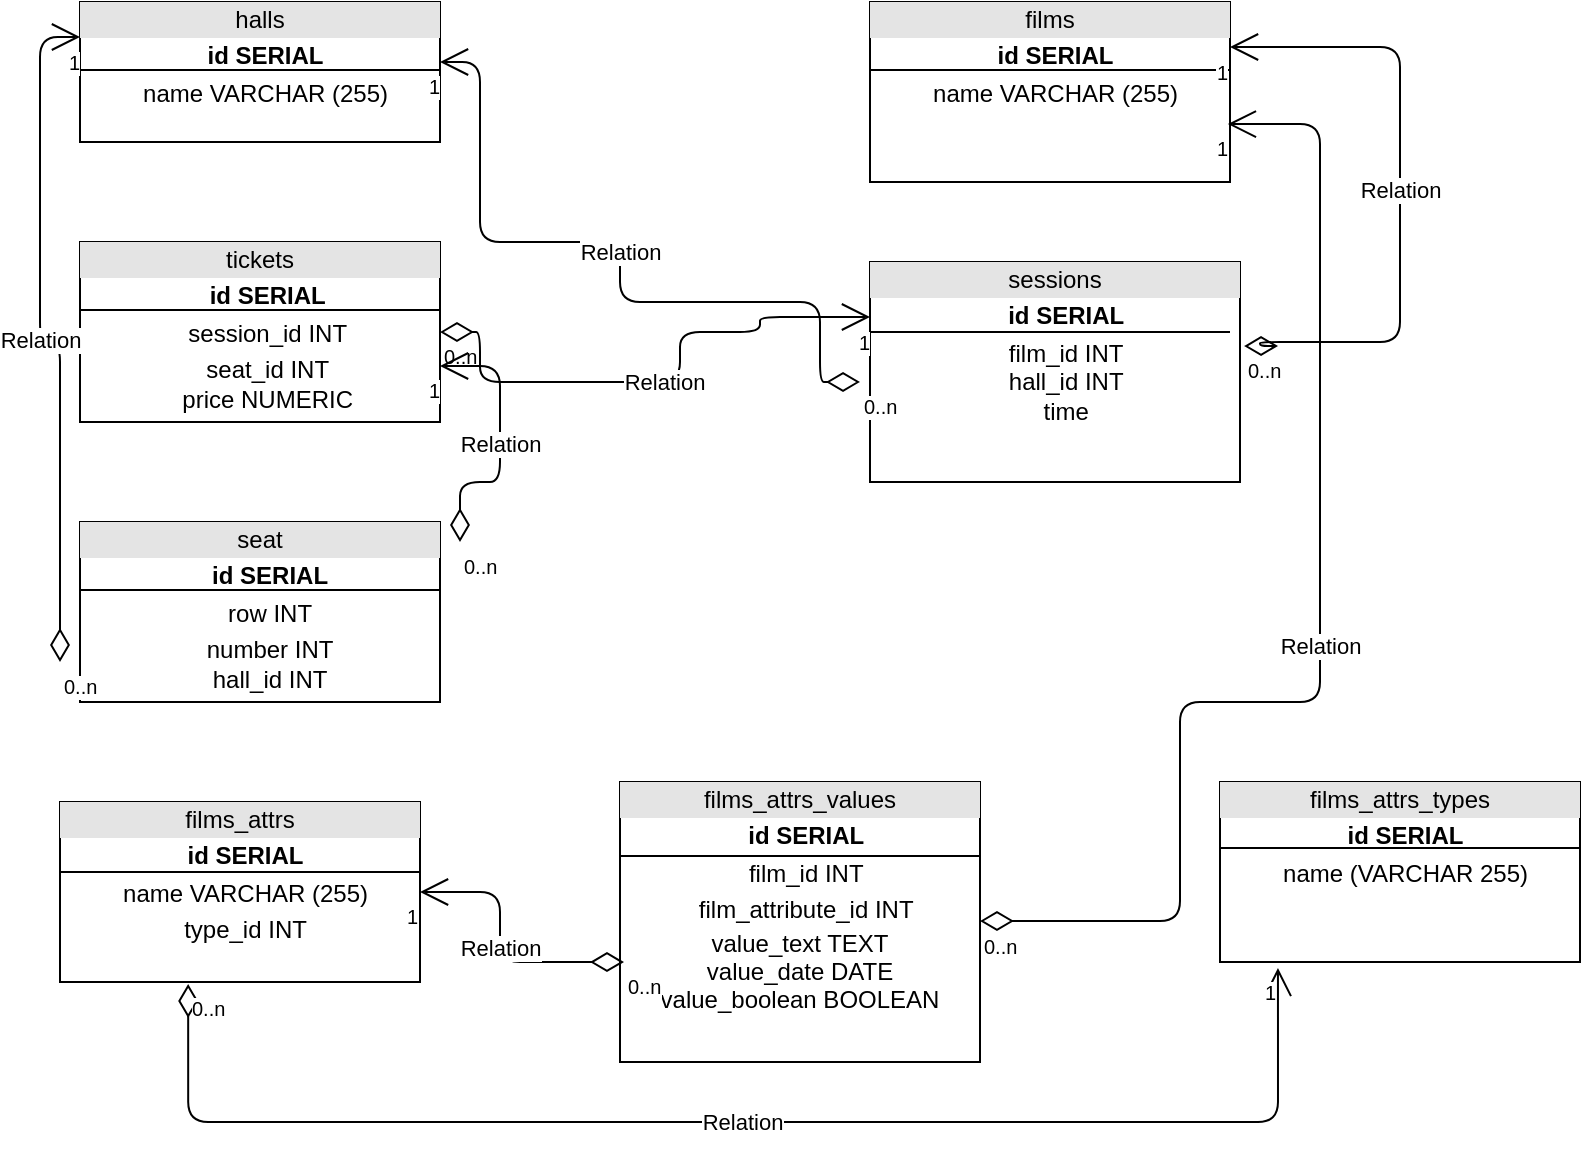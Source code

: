 <mxfile version="12.1.0" type="device" pages="1"><diagram name="Page-1" id="c4acf3e9-155e-7222-9cf6-157b1a14988f"><mxGraphModel dx="2512" dy="713" grid="1" gridSize="10" guides="1" tooltips="1" connect="1" arrows="1" fold="1" page="1" pageScale="1" pageWidth="850" pageHeight="1100" background="#ffffff" math="0" shadow="0"><root><mxCell id="0"/><mxCell id="1" parent="0"/><mxCell id="eIRLq-ZLnSiror9QXDLl-1" value="&lt;div style=&quot;box-sizing: border-box ; width: 100% ; background: #e4e4e4 ; padding: 2px&quot;&gt;halls&lt;/div&gt;&lt;table style=&quot;width: 100% ; font-size: 1em&quot; cellpadding=&quot;2&quot; cellspacing=&quot;0&quot;&gt;&lt;tbody&gt;&lt;tr&gt;&lt;td&gt;&lt;br&gt;&lt;/td&gt;&lt;td&gt;&lt;b&gt;id SERIAL&lt;/b&gt;&lt;/td&gt;&lt;/tr&gt;&lt;tr&gt;&lt;td&gt;&lt;br&gt;&lt;/td&gt;&lt;td&gt;name VARCHAR (255)&lt;/td&gt;&lt;/tr&gt;&lt;tr&gt;&lt;td&gt;&lt;/td&gt;&lt;td&gt;&lt;br&gt;&lt;/td&gt;&lt;/tr&gt;&lt;/tbody&gt;&lt;/table&gt;" style="verticalAlign=top;align=center;overflow=fill;html=1;" parent="1" vertex="1"><mxGeometry x="30" y="20" width="180" height="70" as="geometry"/></mxCell><mxCell id="eIRLq-ZLnSiror9QXDLl-2" value="&lt;div style=&quot;box-sizing: border-box ; width: 100% ; background: #e4e4e4 ; padding: 2px&quot;&gt;films&lt;/div&gt;&lt;table style=&quot;width: 100% ; font-size: 1em&quot; cellpadding=&quot;2&quot; cellspacing=&quot;0&quot;&gt;&lt;tbody&gt;&lt;tr&gt;&lt;td&gt;&lt;br&gt;&lt;/td&gt;&lt;td&gt;&lt;b&gt;id&amp;nbsp;&lt;/b&gt;&lt;b&gt;SERIAL&lt;/b&gt;&lt;/td&gt;&lt;/tr&gt;&lt;tr&gt;&lt;td&gt;&lt;br&gt;&lt;/td&gt;&lt;td&gt;name VARCHAR (255)&lt;/td&gt;&lt;/tr&gt;&lt;tr&gt;&lt;td&gt;&lt;br&gt;&lt;/td&gt;&lt;td&gt;&lt;/td&gt;&lt;/tr&gt;&lt;/tbody&gt;&lt;/table&gt;" style="verticalAlign=top;align=center;overflow=fill;html=1;" parent="1" vertex="1"><mxGeometry x="425" y="20" width="180" height="90" as="geometry"/></mxCell><mxCell id="eIRLq-ZLnSiror9QXDLl-3" value="&lt;div style=&quot;box-sizing: border-box ; width: 100% ; background: #e4e4e4 ; padding: 2px&quot;&gt;tickets&lt;/div&gt;&lt;table style=&quot;width: 100% ; font-size: 1em&quot; cellpadding=&quot;2&quot; cellspacing=&quot;0&quot;&gt;&lt;tbody&gt;&lt;tr&gt;&lt;td&gt;&lt;br&gt;&lt;/td&gt;&lt;td&gt;&lt;b&gt;id&amp;nbsp;&lt;/b&gt;&lt;b&gt;SERIAL&lt;/b&gt;&lt;/td&gt;&lt;/tr&gt;&lt;tr&gt;&lt;td&gt;&lt;br&gt;&lt;/td&gt;&lt;td&gt;session_id INT&lt;/td&gt;&lt;/tr&gt;&lt;tr&gt;&lt;td&gt;&lt;/td&gt;&lt;td&gt;seat_id INT&lt;br&gt;price NUMERIC&lt;/td&gt;&lt;/tr&gt;&lt;/tbody&gt;&lt;/table&gt;" style="verticalAlign=top;align=center;overflow=fill;html=1;" parent="1" vertex="1"><mxGeometry x="30" y="140" width="180" height="90" as="geometry"/></mxCell><mxCell id="eIRLq-ZLnSiror9QXDLl-4" value="&lt;div style=&quot;box-sizing: border-box ; width: 100% ; background: #e4e4e4 ; padding: 2px&quot;&gt;sessions&lt;/div&gt;&lt;table style=&quot;width: 100% ; font-size: 1em&quot; cellpadding=&quot;2&quot; cellspacing=&quot;0&quot;&gt;&lt;tbody&gt;&lt;tr&gt;&lt;td&gt;&lt;/td&gt;&lt;td&gt;&lt;b&gt;id&amp;nbsp;&lt;/b&gt;&lt;b&gt;SERIAL&lt;/b&gt;&lt;/td&gt;&lt;/tr&gt;&lt;tr&gt;&lt;td&gt;&lt;br&gt;&lt;/td&gt;&lt;td&gt;film_id INT&lt;br&gt;hall_id INT&lt;br&gt;time&lt;br&gt;&lt;br&gt;&lt;/td&gt;&lt;/tr&gt;&lt;/tbody&gt;&lt;/table&gt;" style="verticalAlign=top;align=center;overflow=fill;html=1;" parent="1" vertex="1"><mxGeometry x="425" y="150" width="185" height="110" as="geometry"/></mxCell><mxCell id="eIRLq-ZLnSiror9QXDLl-6" value="" style="line;strokeWidth=1;fillColor=none;align=left;verticalAlign=middle;spacingTop=-1;spacingLeft=3;spacingRight=3;rotatable=0;labelPosition=right;points=[];portConstraint=eastwest;" parent="1" vertex="1"><mxGeometry x="30" y="50" width="180" height="8" as="geometry"/></mxCell><mxCell id="eIRLq-ZLnSiror9QXDLl-7" value="" style="line;strokeWidth=1;fillColor=none;align=left;verticalAlign=middle;spacingTop=-1;spacingLeft=3;spacingRight=3;rotatable=0;labelPosition=right;points=[];portConstraint=eastwest;" parent="1" vertex="1"><mxGeometry x="425" y="50" width="180" height="8" as="geometry"/></mxCell><mxCell id="eIRLq-ZLnSiror9QXDLl-8" value="" style="line;strokeWidth=1;fillColor=none;align=left;verticalAlign=middle;spacingTop=-1;spacingLeft=3;spacingRight=3;rotatable=0;labelPosition=right;points=[];portConstraint=eastwest;" parent="1" vertex="1"><mxGeometry x="30" y="170" width="180" height="8" as="geometry"/></mxCell><mxCell id="eIRLq-ZLnSiror9QXDLl-9" value="" style="line;strokeWidth=1;fillColor=none;align=left;verticalAlign=middle;spacingTop=-1;spacingLeft=3;spacingRight=3;rotatable=0;labelPosition=right;points=[];portConstraint=eastwest;" parent="1" vertex="1"><mxGeometry x="425" y="181" width="180" height="8" as="geometry"/></mxCell><mxCell id="eIRLq-ZLnSiror9QXDLl-10" value="Relation" style="endArrow=open;html=1;endSize=12;startArrow=diamondThin;startSize=14;startFill=0;edgeStyle=orthogonalEdgeStyle;" parent="1" edge="1"><mxGeometry relative="1" as="geometry"><mxPoint x="420" y="210" as="sourcePoint"/><mxPoint x="210" y="50" as="targetPoint"/><Array as="points"><mxPoint x="400" y="210"/><mxPoint x="400" y="170"/><mxPoint x="300" y="170"/><mxPoint x="300" y="140"/><mxPoint x="230" y="140"/><mxPoint x="230" y="50"/></Array></mxGeometry></mxCell><mxCell id="eIRLq-ZLnSiror9QXDLl-11" value="0..n" style="resizable=0;html=1;align=left;verticalAlign=top;labelBackgroundColor=#ffffff;fontSize=10;" parent="eIRLq-ZLnSiror9QXDLl-10" connectable="0" vertex="1"><mxGeometry x="-1" relative="1" as="geometry"/></mxCell><mxCell id="eIRLq-ZLnSiror9QXDLl-12" value="1" style="resizable=0;html=1;align=right;verticalAlign=top;labelBackgroundColor=#ffffff;fontSize=10;" parent="eIRLq-ZLnSiror9QXDLl-10" connectable="0" vertex="1"><mxGeometry x="1" relative="1" as="geometry"/></mxCell><mxCell id="eIRLq-ZLnSiror9QXDLl-13" value="Relation" style="endArrow=open;html=1;endSize=12;startArrow=diamondThin;startSize=14;startFill=0;edgeStyle=orthogonalEdgeStyle;entryX=1;entryY=0.25;entryDx=0;entryDy=0;exitX=1.011;exitY=0.382;exitDx=0;exitDy=0;exitPerimeter=0;" parent="1" source="eIRLq-ZLnSiror9QXDLl-4" target="eIRLq-ZLnSiror9QXDLl-2" edge="1"><mxGeometry relative="1" as="geometry"><mxPoint x="620" y="190" as="sourcePoint"/><mxPoint x="620" y="50" as="targetPoint"/><Array as="points"><mxPoint x="620" y="192"/><mxPoint x="620" y="190"/><mxPoint x="690" y="190"/><mxPoint x="690" y="43"/></Array></mxGeometry></mxCell><mxCell id="eIRLq-ZLnSiror9QXDLl-14" value="0..n" style="resizable=0;html=1;align=left;verticalAlign=top;labelBackgroundColor=#ffffff;fontSize=10;" parent="eIRLq-ZLnSiror9QXDLl-13" connectable="0" vertex="1"><mxGeometry x="-1" relative="1" as="geometry"/></mxCell><mxCell id="eIRLq-ZLnSiror9QXDLl-15" value="1" style="resizable=0;html=1;align=right;verticalAlign=top;labelBackgroundColor=#ffffff;fontSize=10;" parent="eIRLq-ZLnSiror9QXDLl-13" connectable="0" vertex="1"><mxGeometry x="1" relative="1" as="geometry"/></mxCell><mxCell id="eIRLq-ZLnSiror9QXDLl-20" value="Relation" style="endArrow=open;html=1;endSize=12;startArrow=diamondThin;startSize=14;startFill=0;edgeStyle=orthogonalEdgeStyle;exitX=1;exitY=0.5;exitDx=0;exitDy=0;entryX=0;entryY=0.25;entryDx=0;entryDy=0;" parent="1" source="eIRLq-ZLnSiror9QXDLl-3" target="eIRLq-ZLnSiror9QXDLl-4" edge="1"><mxGeometry relative="1" as="geometry"><mxPoint x="30" y="370" as="sourcePoint"/><mxPoint x="420" y="173" as="targetPoint"/><Array as="points"><mxPoint x="230" y="185"/><mxPoint x="230" y="210"/><mxPoint x="330" y="210"/><mxPoint x="330" y="185"/><mxPoint x="370" y="185"/><mxPoint x="370" y="178"/></Array></mxGeometry></mxCell><mxCell id="eIRLq-ZLnSiror9QXDLl-21" value="0..n" style="resizable=0;html=1;align=left;verticalAlign=top;labelBackgroundColor=#ffffff;fontSize=10;" parent="eIRLq-ZLnSiror9QXDLl-20" connectable="0" vertex="1"><mxGeometry x="-1" relative="1" as="geometry"/></mxCell><mxCell id="eIRLq-ZLnSiror9QXDLl-22" value="1" style="resizable=0;html=1;align=right;verticalAlign=top;labelBackgroundColor=#ffffff;fontSize=10;" parent="eIRLq-ZLnSiror9QXDLl-20" connectable="0" vertex="1"><mxGeometry x="1" relative="1" as="geometry"/></mxCell><mxCell id="eIRLq-ZLnSiror9QXDLl-25" style="edgeStyle=orthogonalEdgeStyle;rounded=0;orthogonalLoop=1;jettySize=auto;html=1;exitX=0.5;exitY=1;exitDx=0;exitDy=0;" parent="1" source="eIRLq-ZLnSiror9QXDLl-2" target="eIRLq-ZLnSiror9QXDLl-2" edge="1"><mxGeometry relative="1" as="geometry"/></mxCell><mxCell id="8GEIVbES3-lv9eDAkkYc-1" value="&lt;div style=&quot;box-sizing: border-box ; width: 100% ; background: #e4e4e4 ; padding: 2px&quot;&gt;seat&lt;/div&gt;&lt;table style=&quot;width: 100% ; font-size: 1em&quot; cellpadding=&quot;2&quot; cellspacing=&quot;0&quot;&gt;&lt;tbody&gt;&lt;tr&gt;&lt;td&gt;&lt;br&gt;&lt;/td&gt;&lt;td&gt;&lt;b&gt;id&amp;nbsp;&lt;/b&gt;&lt;b&gt;SERIAL&lt;/b&gt;&lt;/td&gt;&lt;/tr&gt;&lt;tr&gt;&lt;td&gt;&lt;br&gt;&lt;/td&gt;&lt;td&gt;row INT&lt;/td&gt;&lt;/tr&gt;&lt;tr&gt;&lt;td&gt;&lt;/td&gt;&lt;td&gt;number INT&lt;br&gt;hall_id INT&lt;/td&gt;&lt;/tr&gt;&lt;/tbody&gt;&lt;/table&gt;" style="verticalAlign=top;align=center;overflow=fill;html=1;" parent="1" vertex="1"><mxGeometry x="30" y="280" width="180" height="90" as="geometry"/></mxCell><mxCell id="8GEIVbES3-lv9eDAkkYc-2" value="" style="line;strokeWidth=1;fillColor=none;align=left;verticalAlign=middle;spacingTop=-1;spacingLeft=3;spacingRight=3;rotatable=0;labelPosition=right;points=[];portConstraint=eastwest;" parent="1" vertex="1"><mxGeometry x="30" y="310" width="180" height="8" as="geometry"/></mxCell><mxCell id="8GEIVbES3-lv9eDAkkYc-4" value="Relation" style="endArrow=open;html=1;endSize=12;startArrow=diamondThin;startSize=14;startFill=0;edgeStyle=orthogonalEdgeStyle;" parent="1" edge="1"><mxGeometry relative="1" as="geometry"><mxPoint x="220" y="290" as="sourcePoint"/><mxPoint x="210" y="202" as="targetPoint"/><Array as="points"><mxPoint x="220" y="260"/><mxPoint x="240" y="260"/><mxPoint x="240" y="202"/></Array></mxGeometry></mxCell><mxCell id="8GEIVbES3-lv9eDAkkYc-5" value="0..n" style="resizable=0;html=1;align=left;verticalAlign=top;labelBackgroundColor=#ffffff;fontSize=10;" parent="8GEIVbES3-lv9eDAkkYc-4" connectable="0" vertex="1"><mxGeometry x="-1" relative="1" as="geometry"/></mxCell><mxCell id="8GEIVbES3-lv9eDAkkYc-6" value="1" style="resizable=0;html=1;align=right;verticalAlign=top;labelBackgroundColor=#ffffff;fontSize=10;" parent="8GEIVbES3-lv9eDAkkYc-4" connectable="0" vertex="1"><mxGeometry x="1" relative="1" as="geometry"/></mxCell><mxCell id="8GEIVbES3-lv9eDAkkYc-7" value="Relation" style="endArrow=open;html=1;endSize=12;startArrow=diamondThin;startSize=14;startFill=0;edgeStyle=orthogonalEdgeStyle;entryX=0;entryY=0.25;entryDx=0;entryDy=0;" parent="1" target="eIRLq-ZLnSiror9QXDLl-1" edge="1"><mxGeometry relative="1" as="geometry"><mxPoint x="20" y="350" as="sourcePoint"/><mxPoint x="20" y="30" as="targetPoint"/><Array as="points"><mxPoint x="20" y="190"/><mxPoint x="10" y="190"/><mxPoint x="10" y="38"/></Array></mxGeometry></mxCell><mxCell id="8GEIVbES3-lv9eDAkkYc-8" value="0..n" style="resizable=0;html=1;align=left;verticalAlign=top;labelBackgroundColor=#ffffff;fontSize=10;" parent="8GEIVbES3-lv9eDAkkYc-7" connectable="0" vertex="1"><mxGeometry x="-1" relative="1" as="geometry"/></mxCell><mxCell id="8GEIVbES3-lv9eDAkkYc-9" value="1" style="resizable=0;html=1;align=right;verticalAlign=top;labelBackgroundColor=#ffffff;fontSize=10;" parent="8GEIVbES3-lv9eDAkkYc-7" connectable="0" vertex="1"><mxGeometry x="1" relative="1" as="geometry"/></mxCell><mxCell id="-k0ik5hDp16gT-C--tJN-1" value="&lt;div style=&quot;box-sizing: border-box ; width: 100% ; background: #e4e4e4 ; padding: 2px&quot;&gt;films_attrs_values&lt;/div&gt;&lt;table style=&quot;width: 100% ; font-size: 1em&quot; cellpadding=&quot;2&quot; cellspacing=&quot;0&quot;&gt;&lt;tbody&gt;&lt;tr&gt;&lt;td&gt;&lt;br&gt;&lt;/td&gt;&lt;td&gt;&lt;b&gt;id&amp;nbsp;&lt;/b&gt;&lt;b&gt;SERIAL&lt;/b&gt;&lt;br&gt;&lt;/td&gt;&lt;/tr&gt;&lt;tr&gt;&lt;td&gt;&lt;br&gt;&lt;/td&gt;&lt;td&gt;film_id INT&lt;/td&gt;&lt;/tr&gt;&lt;tr&gt;&lt;td&gt;&lt;/td&gt;&lt;td&gt;film_attribute_id INT&lt;/td&gt;&lt;/tr&gt;&lt;/tbody&gt;&lt;/table&gt;value_text TEXT&lt;br&gt;value_date DATE&lt;br&gt;value_boolean BOOLEAN" style="verticalAlign=top;align=center;overflow=fill;html=1;" vertex="1" parent="1"><mxGeometry x="300" y="410" width="180" height="140" as="geometry"/></mxCell><mxCell id="-k0ik5hDp16gT-C--tJN-2" value="&lt;div style=&quot;box-sizing: border-box ; width: 100% ; background: #e4e4e4 ; padding: 2px&quot;&gt;films_attrs_types&lt;/div&gt;&lt;table style=&quot;width: 100% ; font-size: 1em&quot; cellpadding=&quot;2&quot; cellspacing=&quot;0&quot;&gt;&lt;tbody&gt;&lt;tr&gt;&lt;td&gt;&lt;br&gt;&lt;/td&gt;&lt;td&gt;&lt;b&gt;id&amp;nbsp;&lt;/b&gt;&lt;b&gt;SERIAL&lt;/b&gt;&lt;br&gt;&lt;/td&gt;&lt;/tr&gt;&lt;tr&gt;&lt;td&gt;&lt;br&gt;&lt;/td&gt;&lt;td&gt;name (VARCHAR 255)&lt;/td&gt;&lt;/tr&gt;&lt;tr&gt;&lt;td&gt;&lt;/td&gt;&lt;td&gt;&lt;br&gt;&lt;/td&gt;&lt;/tr&gt;&lt;/tbody&gt;&lt;/table&gt;" style="verticalAlign=top;align=center;overflow=fill;html=1;" vertex="1" parent="1"><mxGeometry x="600" y="410" width="180" height="90" as="geometry"/></mxCell><mxCell id="-k0ik5hDp16gT-C--tJN-3" value="&lt;div style=&quot;box-sizing: border-box ; width: 100% ; background: #e4e4e4 ; padding: 2px&quot;&gt;films_attrs&lt;/div&gt;&lt;table style=&quot;width: 100% ; font-size: 1em&quot; cellpadding=&quot;2&quot; cellspacing=&quot;0&quot;&gt;&lt;tbody&gt;&lt;tr&gt;&lt;td&gt;&lt;br&gt;&lt;/td&gt;&lt;td&gt;&lt;b&gt;id&amp;nbsp;&lt;/b&gt;&lt;b&gt;SERIAL&lt;/b&gt;&lt;br&gt;&lt;/td&gt;&lt;/tr&gt;&lt;tr&gt;&lt;td&gt;&lt;br&gt;&lt;/td&gt;&lt;td&gt;name VARCHAR (255)&lt;/td&gt;&lt;/tr&gt;&lt;tr&gt;&lt;td&gt;&lt;/td&gt;&lt;td&gt;type_id INT&lt;/td&gt;&lt;/tr&gt;&lt;/tbody&gt;&lt;/table&gt;" style="verticalAlign=top;align=center;overflow=fill;html=1;" vertex="1" parent="1"><mxGeometry x="20" y="420" width="180" height="90" as="geometry"/></mxCell><mxCell id="-k0ik5hDp16gT-C--tJN-4" value="" style="line;strokeWidth=1;fillColor=none;align=left;verticalAlign=middle;spacingTop=-1;spacingLeft=3;spacingRight=3;rotatable=0;labelPosition=right;points=[];portConstraint=eastwest;" vertex="1" parent="1"><mxGeometry x="20" y="451" width="180" height="8" as="geometry"/></mxCell><mxCell id="-k0ik5hDp16gT-C--tJN-5" value="" style="line;strokeWidth=1;fillColor=none;align=left;verticalAlign=middle;spacingTop=-1;spacingLeft=3;spacingRight=3;rotatable=0;labelPosition=right;points=[];portConstraint=eastwest;" vertex="1" parent="1"><mxGeometry x="300" y="443" width="180" height="8" as="geometry"/></mxCell><mxCell id="-k0ik5hDp16gT-C--tJN-6" value="" style="line;strokeWidth=1;fillColor=none;align=left;verticalAlign=middle;spacingTop=-1;spacingLeft=3;spacingRight=3;rotatable=0;labelPosition=right;points=[];portConstraint=eastwest;" vertex="1" parent="1"><mxGeometry x="600" y="439" width="180" height="8" as="geometry"/></mxCell><mxCell id="-k0ik5hDp16gT-C--tJN-7" value="Relation" style="endArrow=open;html=1;endSize=12;startArrow=diamondThin;startSize=14;startFill=0;edgeStyle=orthogonalEdgeStyle;entryX=0.994;entryY=0.678;entryDx=0;entryDy=0;entryPerimeter=0;" edge="1" parent="1" target="eIRLq-ZLnSiror9QXDLl-2"><mxGeometry relative="1" as="geometry"><mxPoint x="480" y="479.5" as="sourcePoint"/><mxPoint x="650" y="70" as="targetPoint"/><Array as="points"><mxPoint x="580" y="480"/><mxPoint x="580" y="370"/><mxPoint x="650" y="370"/><mxPoint x="650" y="81"/></Array></mxGeometry></mxCell><mxCell id="-k0ik5hDp16gT-C--tJN-8" value="0..n" style="resizable=0;html=1;align=left;verticalAlign=top;labelBackgroundColor=#ffffff;fontSize=10;" connectable="0" vertex="1" parent="-k0ik5hDp16gT-C--tJN-7"><mxGeometry x="-1" relative="1" as="geometry"/></mxCell><mxCell id="-k0ik5hDp16gT-C--tJN-9" value="1" style="resizable=0;html=1;align=right;verticalAlign=top;labelBackgroundColor=#ffffff;fontSize=10;" connectable="0" vertex="1" parent="-k0ik5hDp16gT-C--tJN-7"><mxGeometry x="1" relative="1" as="geometry"/></mxCell><mxCell id="-k0ik5hDp16gT-C--tJN-10" value="Relation" style="endArrow=open;html=1;endSize=12;startArrow=diamondThin;startSize=14;startFill=0;edgeStyle=orthogonalEdgeStyle;entryX=1;entryY=0.5;entryDx=0;entryDy=0;exitX=0.011;exitY=0.643;exitDx=0;exitDy=0;exitPerimeter=0;" edge="1" parent="1" source="-k0ik5hDp16gT-C--tJN-1" target="-k0ik5hDp16gT-C--tJN-3"><mxGeometry relative="1" as="geometry"><mxPoint x="110" y="540" as="sourcePoint"/><mxPoint x="250" y="460" as="targetPoint"/><Array as="points"><mxPoint x="240" y="500"/><mxPoint x="240" y="465"/></Array></mxGeometry></mxCell><mxCell id="-k0ik5hDp16gT-C--tJN-11" value="0..n" style="resizable=0;html=1;align=left;verticalAlign=top;labelBackgroundColor=#ffffff;fontSize=10;" connectable="0" vertex="1" parent="-k0ik5hDp16gT-C--tJN-10"><mxGeometry x="-1" relative="1" as="geometry"/></mxCell><mxCell id="-k0ik5hDp16gT-C--tJN-12" value="1" style="resizable=0;html=1;align=right;verticalAlign=top;labelBackgroundColor=#ffffff;fontSize=10;" connectable="0" vertex="1" parent="-k0ik5hDp16gT-C--tJN-10"><mxGeometry x="1" relative="1" as="geometry"/></mxCell><mxCell id="-k0ik5hDp16gT-C--tJN-13" value="Relation" style="endArrow=open;html=1;endSize=12;startArrow=diamondThin;startSize=14;startFill=0;edgeStyle=orthogonalEdgeStyle;entryX=0.161;entryY=1.033;entryDx=0;entryDy=0;entryPerimeter=0;exitX=0.356;exitY=1.011;exitDx=0;exitDy=0;exitPerimeter=0;" edge="1" parent="1" source="-k0ik5hDp16gT-C--tJN-3" target="-k0ik5hDp16gT-C--tJN-2"><mxGeometry relative="1" as="geometry"><mxPoint x="340" y="600" as="sourcePoint"/><mxPoint x="500" y="600" as="targetPoint"/><Array as="points"><mxPoint x="84" y="580"/><mxPoint x="629" y="580"/></Array></mxGeometry></mxCell><mxCell id="-k0ik5hDp16gT-C--tJN-14" value="0..n" style="resizable=0;html=1;align=left;verticalAlign=top;labelBackgroundColor=#ffffff;fontSize=10;" connectable="0" vertex="1" parent="-k0ik5hDp16gT-C--tJN-13"><mxGeometry x="-1" relative="1" as="geometry"/></mxCell><mxCell id="-k0ik5hDp16gT-C--tJN-15" value="1" style="resizable=0;html=1;align=right;verticalAlign=top;labelBackgroundColor=#ffffff;fontSize=10;" connectable="0" vertex="1" parent="-k0ik5hDp16gT-C--tJN-13"><mxGeometry x="1" relative="1" as="geometry"/></mxCell></root></mxGraphModel></diagram></mxfile>